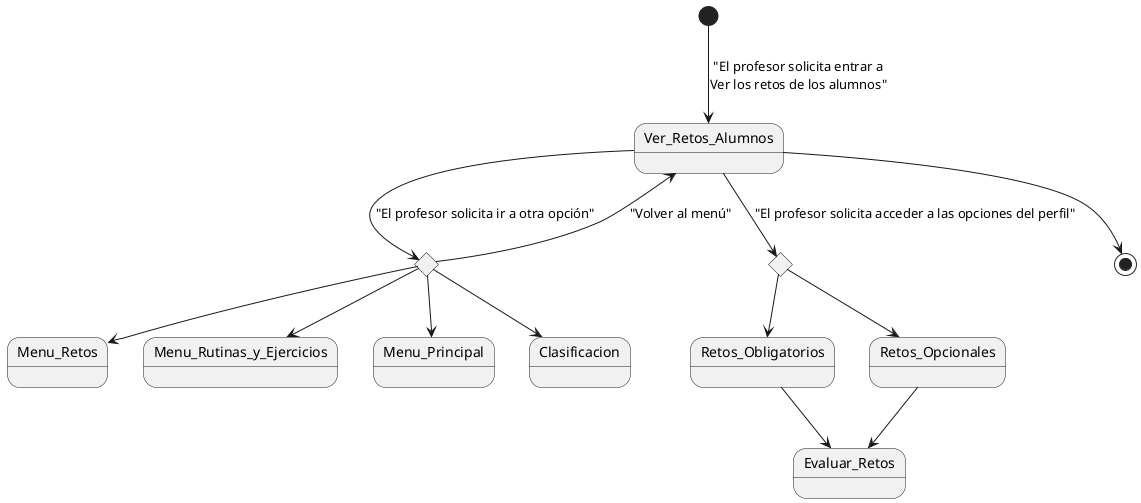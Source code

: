 @startuml
state Ver_Retos_Alumnos
state rombo1 <<choice>>
state rombo2 <<choice>>
state Retos_Obligatorios
state Retos_Opcionales
state Evaluar_Retos
state Menu_Retos
state Menu_Rutinas_y_Ejercicios
state Menu_Principal

[*] --> Ver_Retos_Alumnos : "El profesor solicita entrar a\nVer los retos de los alumnos"

Ver_Retos_Alumnos --> rombo2 : "El profesor solicita acceder a las opciones del perfil"
rombo2 --> Retos_Obligatorios
rombo2 --> Retos_Opcionales
Retos_Obligatorios --> Evaluar_Retos 
Retos_Opcionales --> Evaluar_Retos


Ver_Retos_Alumnos --> rombo1 : "El profesor solicita ir a otra opción"
rombo1 --> Clasificacion
rombo1 --> Menu_Retos
rombo1 --> Menu_Rutinas_y_Ejercicios
rombo1 --> Menu_Principal
rombo1 --> Ver_Retos_Alumnos : "Volver al menú"

Ver_Retos_Alumnos --> [*]
@enduml